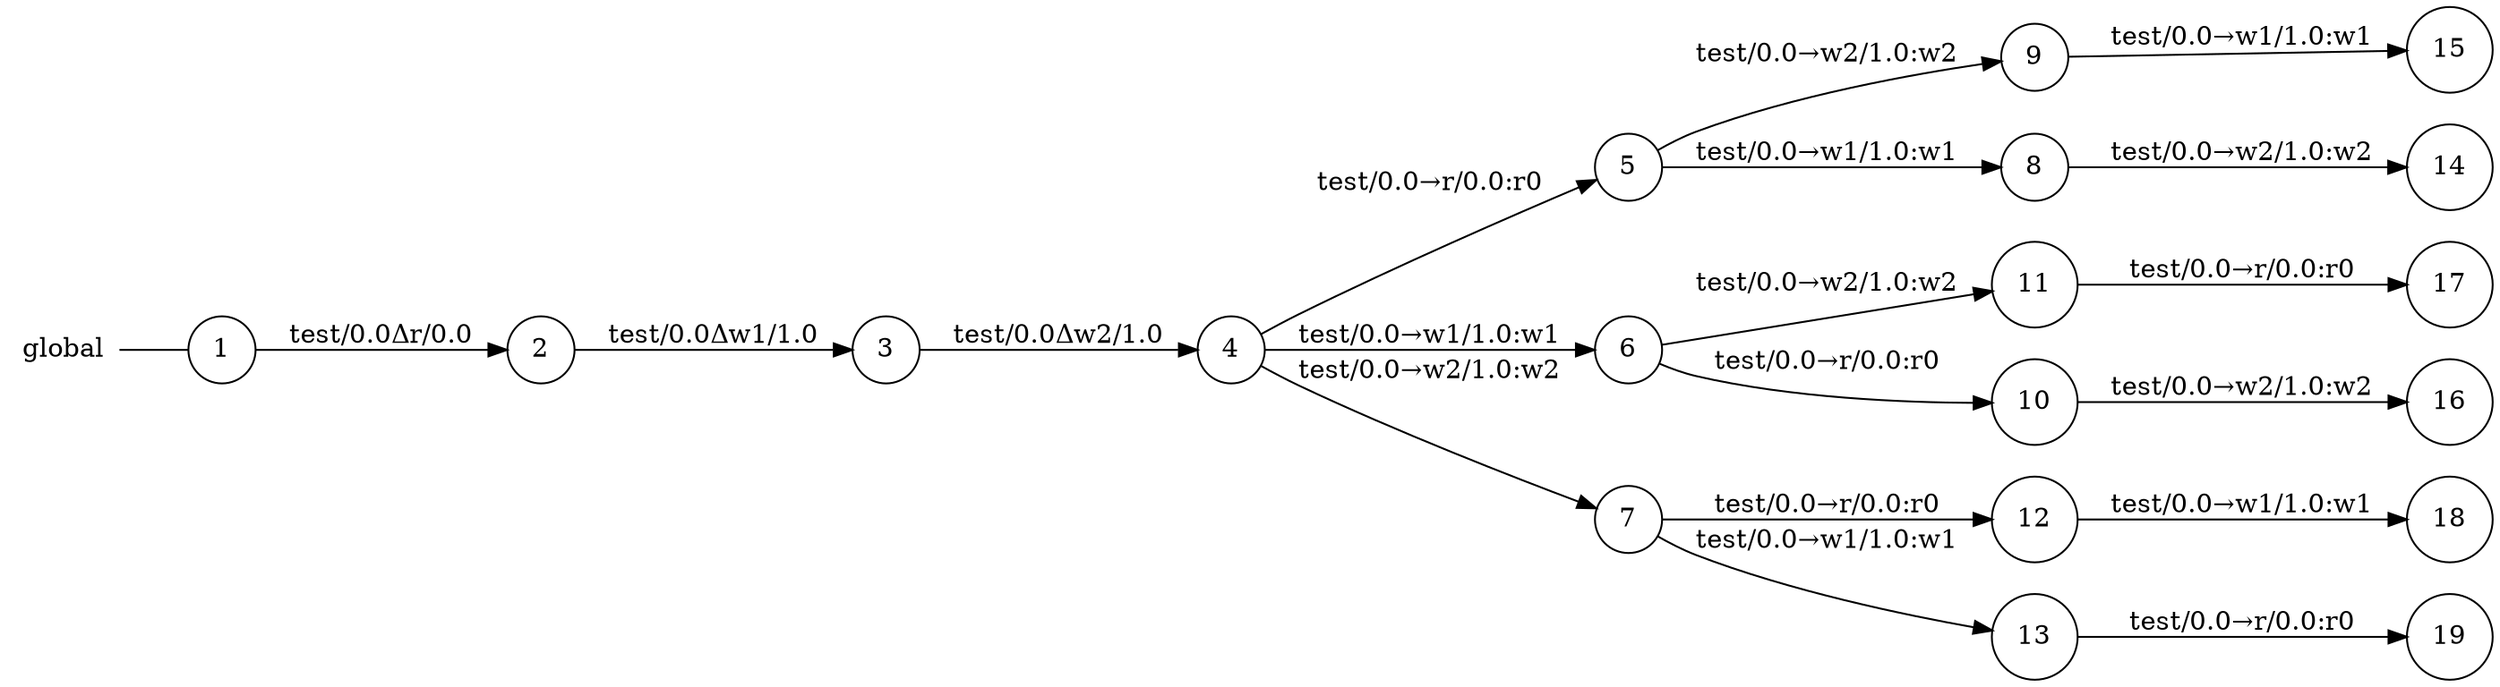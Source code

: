 digraph global {
	rankdir="LR";
	n_0 [label="global", shape="plaintext"];
	n_1 [id="5", shape=circle, label="5"];
	n_2 [id="15", shape=circle, label="15"];
	n_3 [id="19", shape=circle, label="19"];
	n_4 [id="12", shape=circle, label="12"];
	n_5 [id="11", shape=circle, label="11"];
	n_6 [id="17", shape=circle, label="17"];
	n_7 [id="18", shape=circle, label="18"];
	n_8 [id="14", shape=circle, label="14"];
	n_9 [id="6", shape=circle, label="6"];
	n_10 [id="13", shape=circle, label="13"];
	n_11 [id="10", shape=circle, label="10"];
	n_12 [id="1", shape=circle, label="1"];
	n_0 -> n_12 [arrowhead=none];
	n_13 [id="9", shape=circle, label="9"];
	n_14 [id="2", shape=circle, label="2"];
	n_15 [id="8", shape=circle, label="8"];
	n_16 [id="4", shape=circle, label="4"];
	n_17 [id="7", shape=circle, label="7"];
	n_18 [id="3", shape=circle, label="3"];
	n_19 [id="16", shape=circle, label="16"];

	n_4 -> n_7 [id="[$e|16]", label="test/0.0→w1/1.0:w1"];
	n_16 -> n_1 [id="[$e|3]", label="test/0.0→r/0.0:r0"];
	n_9 -> n_11 [id="[$e|8]", label="test/0.0→r/0.0:r0"];
	n_18 -> n_16 [id="[$e|2]", label="test/0.0Δw2/1.0"];
	n_11 -> n_19 [id="[$e|14]", label="test/0.0→w2/1.0:w2"];
	n_1 -> n_15 [id="[$e|6]", label="test/0.0→w1/1.0:w1"];
	n_15 -> n_8 [id="[$e|12]", label="test/0.0→w2/1.0:w2"];
	n_5 -> n_6 [id="[$e|15]", label="test/0.0→r/0.0:r0"];
	n_16 -> n_17 [id="[$e|5]", label="test/0.0→w2/1.0:w2"];
	n_17 -> n_10 [id="[$e|11]", label="test/0.0→w1/1.0:w1"];
	n_9 -> n_5 [id="[$e|9]", label="test/0.0→w2/1.0:w2"];
	n_14 -> n_18 [id="[$e|1]", label="test/0.0Δw1/1.0"];
	n_16 -> n_9 [id="[$e|4]", label="test/0.0→w1/1.0:w1"];
	n_13 -> n_2 [id="[$e|13]", label="test/0.0→w1/1.0:w1"];
	n_10 -> n_3 [id="[$e|17]", label="test/0.0→r/0.0:r0"];
	n_12 -> n_14 [id="[$e|0]", label="test/0.0Δr/0.0"];
	n_1 -> n_13 [id="[$e|7]", label="test/0.0→w2/1.0:w2"];
	n_17 -> n_4 [id="[$e|10]", label="test/0.0→r/0.0:r0"];
}

